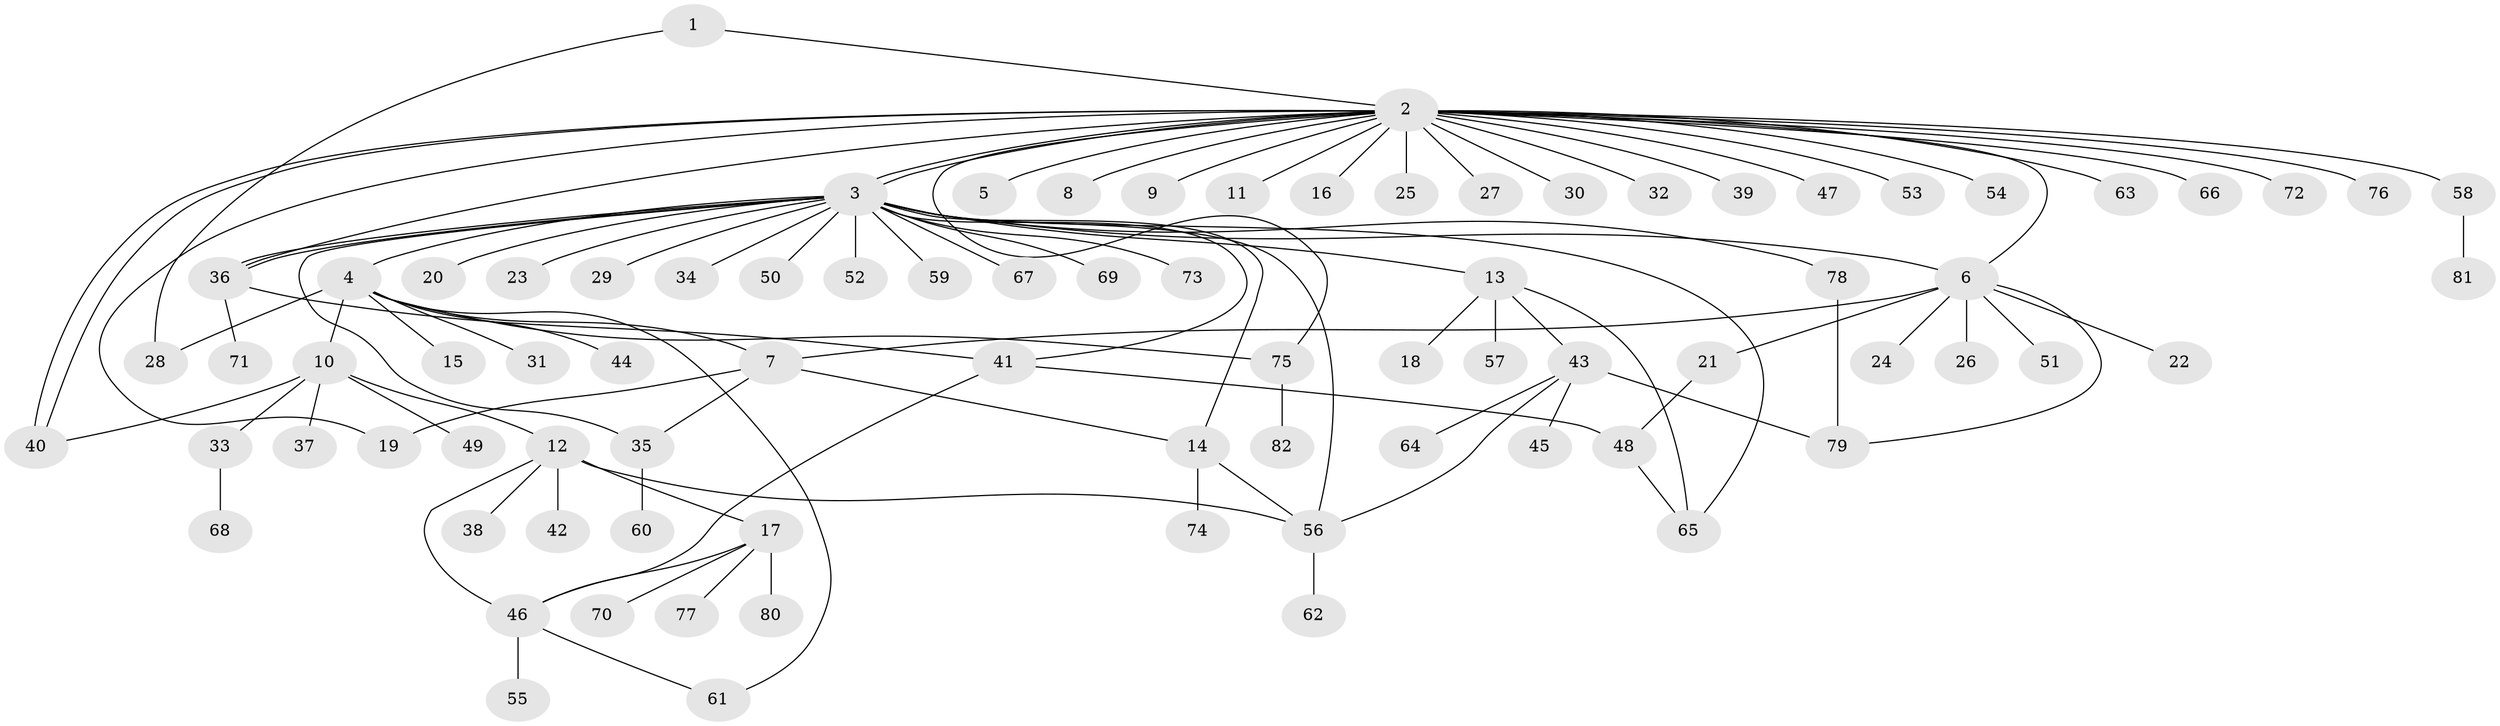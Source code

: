 // Generated by graph-tools (version 1.1) at 2025/11/02/27/25 16:11:14]
// undirected, 82 vertices, 105 edges
graph export_dot {
graph [start="1"]
  node [color=gray90,style=filled];
  1;
  2;
  3;
  4;
  5;
  6;
  7;
  8;
  9;
  10;
  11;
  12;
  13;
  14;
  15;
  16;
  17;
  18;
  19;
  20;
  21;
  22;
  23;
  24;
  25;
  26;
  27;
  28;
  29;
  30;
  31;
  32;
  33;
  34;
  35;
  36;
  37;
  38;
  39;
  40;
  41;
  42;
  43;
  44;
  45;
  46;
  47;
  48;
  49;
  50;
  51;
  52;
  53;
  54;
  55;
  56;
  57;
  58;
  59;
  60;
  61;
  62;
  63;
  64;
  65;
  66;
  67;
  68;
  69;
  70;
  71;
  72;
  73;
  74;
  75;
  76;
  77;
  78;
  79;
  80;
  81;
  82;
  1 -- 2;
  1 -- 28;
  2 -- 3;
  2 -- 3;
  2 -- 5;
  2 -- 6;
  2 -- 8;
  2 -- 9;
  2 -- 11;
  2 -- 16;
  2 -- 19;
  2 -- 25;
  2 -- 27;
  2 -- 30;
  2 -- 32;
  2 -- 36;
  2 -- 39;
  2 -- 40;
  2 -- 40;
  2 -- 47;
  2 -- 53;
  2 -- 54;
  2 -- 58;
  2 -- 63;
  2 -- 66;
  2 -- 72;
  2 -- 75;
  2 -- 76;
  3 -- 4;
  3 -- 6;
  3 -- 13;
  3 -- 14;
  3 -- 20;
  3 -- 23;
  3 -- 29;
  3 -- 34;
  3 -- 35;
  3 -- 36;
  3 -- 36;
  3 -- 41;
  3 -- 50;
  3 -- 52;
  3 -- 56;
  3 -- 59;
  3 -- 65;
  3 -- 67;
  3 -- 69;
  3 -- 73;
  3 -- 78;
  4 -- 7;
  4 -- 10;
  4 -- 15;
  4 -- 28;
  4 -- 31;
  4 -- 44;
  4 -- 61;
  4 -- 75;
  6 -- 7;
  6 -- 21;
  6 -- 22;
  6 -- 24;
  6 -- 26;
  6 -- 51;
  6 -- 79;
  7 -- 14;
  7 -- 19;
  7 -- 35;
  10 -- 12;
  10 -- 33;
  10 -- 37;
  10 -- 40;
  10 -- 49;
  12 -- 17;
  12 -- 38;
  12 -- 42;
  12 -- 46;
  12 -- 56;
  13 -- 18;
  13 -- 43;
  13 -- 57;
  13 -- 65;
  14 -- 56;
  14 -- 74;
  17 -- 46;
  17 -- 70;
  17 -- 77;
  17 -- 80;
  21 -- 48;
  33 -- 68;
  35 -- 60;
  36 -- 41;
  36 -- 71;
  41 -- 46;
  41 -- 48;
  43 -- 45;
  43 -- 56;
  43 -- 64;
  43 -- 79;
  46 -- 55;
  46 -- 61;
  48 -- 65;
  56 -- 62;
  58 -- 81;
  75 -- 82;
  78 -- 79;
}
